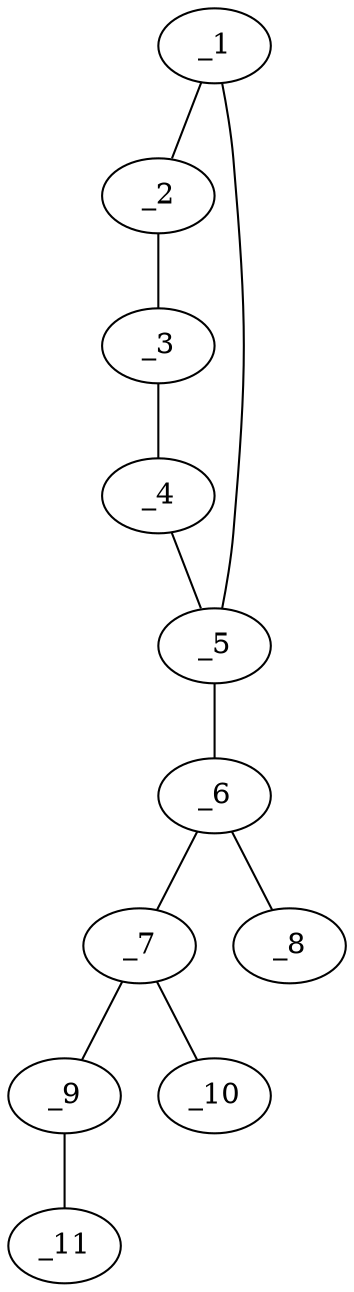 graph molid695218 {
	_1	 [charge=0,
		chem=2,
		symbol="O  ",
		x="2.057",
		y="-1.3184"];
	_2	 [charge=0,
		chem=1,
		symbol="C  ",
		x="2.366",
		y="-2.2694"];
	_1 -- _2	 [valence=1];
	_5	 [charge=0,
		chem=1,
		symbol="C  ",
		x="2.866",
		y="-0.7306"];
	_1 -- _5	 [valence=1];
	_3	 [charge=0,
		chem=1,
		symbol="C  ",
		x="3.366",
		y="-2.2694"];
	_2 -- _3	 [valence=1];
	_4	 [charge=0,
		chem=1,
		symbol="C  ",
		x="3.675",
		y="-1.3184"];
	_3 -- _4	 [valence=1];
	_4 -- _5	 [valence=1];
	_6	 [charge=0,
		chem=1,
		symbol="C  ",
		x="2.866",
		y="0.2694"];
	_5 -- _6	 [valence=1];
	_7	 [charge=0,
		chem=4,
		symbol="N  ",
		x="3.7321",
		y="0.7694"];
	_6 -- _7	 [valence=1];
	_8	 [charge=0,
		chem=2,
		symbol="O  ",
		x=2,
		y="0.7694"];
	_6 -- _8	 [valence=2];
	_9	 [charge=0,
		chem=2,
		symbol="O  ",
		x="3.7321",
		y="1.7694"];
	_7 -- _9	 [valence=1];
	_10	 [charge=0,
		chem=1,
		symbol="C  ",
		x="4.5981",
		y="0.2694"];
	_7 -- _10	 [valence=1];
	_11	 [charge=0,
		chem=1,
		symbol="C  ",
		x="4.5981",
		y="2.2694"];
	_9 -- _11	 [valence=1];
}
